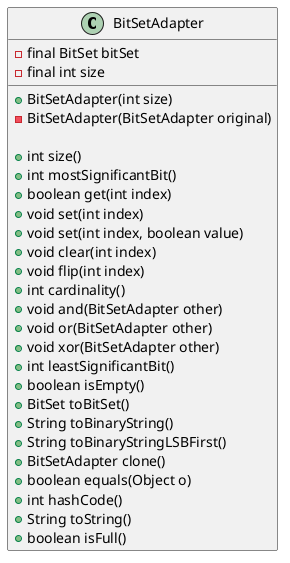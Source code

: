 @startuml

class BitSetAdapter {
    - final BitSet bitSet
    - final int size

    + BitSetAdapter(int size)
    - BitSetAdapter(BitSetAdapter original)

    + int size()
    + int mostSignificantBit()
    + boolean get(int index)
    + void set(int index)
    + void set(int index, boolean value)
    + void clear(int index)
    + void flip(int index)
    + int cardinality()
    + void and(BitSetAdapter other)
    + void or(BitSetAdapter other)
    + void xor(BitSetAdapter other)
    + int leastSignificantBit()
    + boolean isEmpty()
    + BitSet toBitSet()
    + String toBinaryString()
    + String toBinaryStringLSBFirst()
    + BitSetAdapter clone()
    + boolean equals(Object o)
    + int hashCode()
    + String toString()
    + boolean isFull()
}
@enduml
